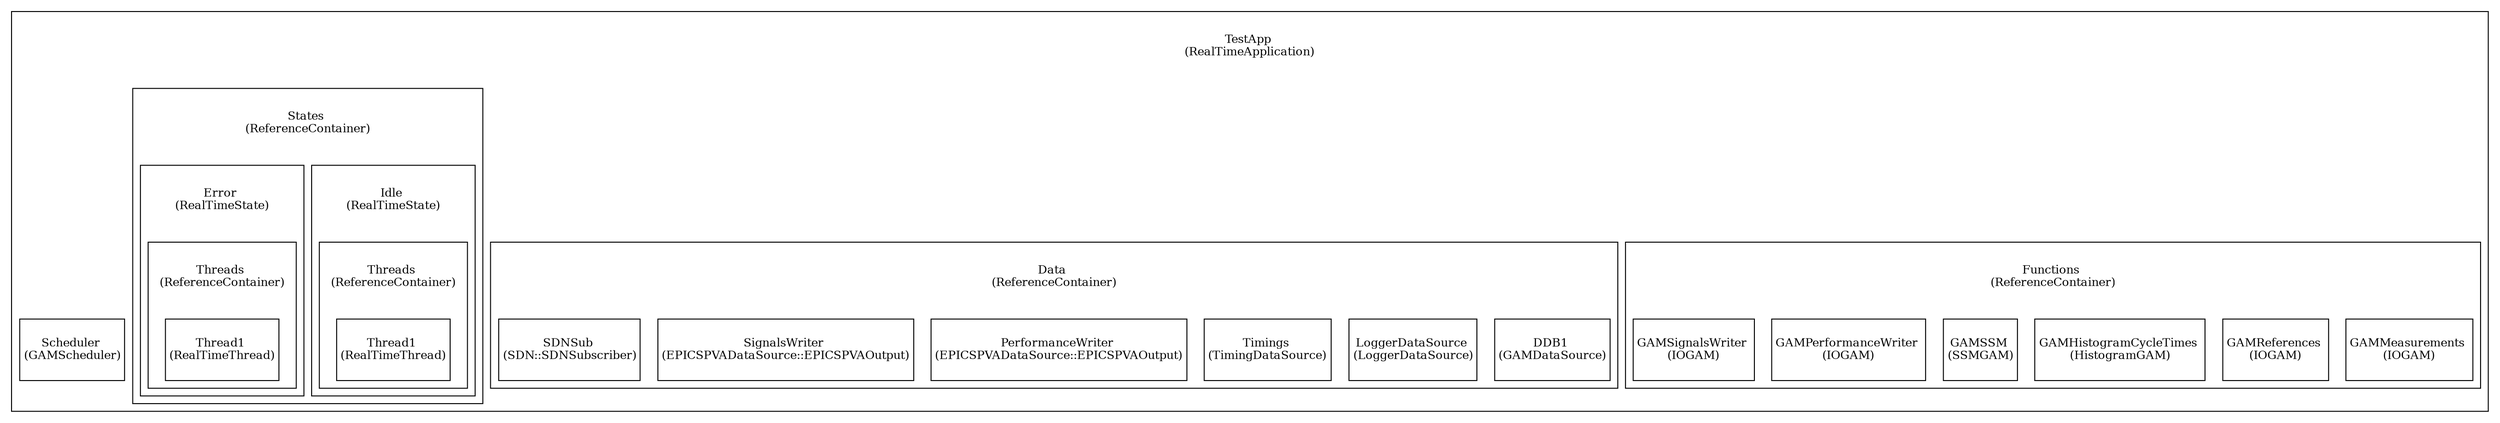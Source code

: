 digraph G {
bgcolor=white
subgraph cluster_TestApp {
label=<<TABLE border="0" cellborder="0"><TR><TD width="60" height="60"><font point-size="12">TestApp <BR/>(RealTimeApplication)</font></TD></TR></TABLE>>
subgraph cluster_TestAppFunctions {
label=<<TABLE border="0" cellborder="0"><TR><TD width="60" height="60"><font point-size="12">Functions <BR/>(ReferenceContainer)</font></TD></TR></TABLE>>
TestAppFunctionsGAMMeasurements [margin=0, shape=box, style=filled, fillcolor=white, color=black,label=<<TABLE border="0" cellborder="0"><TR><TD width="60" height="60"><font point-size="12">GAMMeasurements <BR/>(IOGAM)</font></TD></TR></TABLE>>]
TestAppFunctionsGAMReferences [margin=0, shape=box, style=filled, fillcolor=white, color=black,label=<<TABLE border="0" cellborder="0"><TR><TD width="60" height="60"><font point-size="12">GAMReferences <BR/>(IOGAM)</font></TD></TR></TABLE>>]
TestAppFunctionsGAMHistogramCycleTimes [margin=0, shape=box, style=filled, fillcolor=white, color=black,label=<<TABLE border="0" cellborder="0"><TR><TD width="60" height="60"><font point-size="12">GAMHistogramCycleTimes <BR/>(HistogramGAM)</font></TD></TR></TABLE>>]
TestAppFunctionsGAMSSM [margin=0, shape=box, style=filled, fillcolor=white, color=black,label=<<TABLE border="0" cellborder="0"><TR><TD width="60" height="60"><font point-size="12">GAMSSM <BR/>(SSMGAM)</font></TD></TR></TABLE>>]
TestAppFunctionsGAMPerformanceWriter [margin=0, shape=box, style=filled, fillcolor=white, color=black,label=<<TABLE border="0" cellborder="0"><TR><TD width="60" height="60"><font point-size="12">GAMPerformanceWriter <BR/>(IOGAM)</font></TD></TR></TABLE>>]
TestAppFunctionsGAMSignalsWriter [margin=0, shape=box, style=filled, fillcolor=white, color=black,label=<<TABLE border="0" cellborder="0"><TR><TD width="60" height="60"><font point-size="12">GAMSignalsWriter <BR/>(IOGAM)</font></TD></TR></TABLE>>]
}
subgraph cluster_TestAppData {
label=<<TABLE border="0" cellborder="0"><TR><TD width="60" height="60"><font point-size="12">Data <BR/>(ReferenceContainer)</font></TD></TR></TABLE>>
TestAppDataDDB1 [margin=0, shape=box, style=filled, fillcolor=white, color=black,label=<<TABLE border="0" cellborder="0"><TR><TD width="60" height="60"><font point-size="12">DDB1 <BR/>(GAMDataSource)</font></TD></TR></TABLE>>]
TestAppDataLoggerDataSource [margin=0, shape=box, style=filled, fillcolor=white, color=black,label=<<TABLE border="0" cellborder="0"><TR><TD width="60" height="60"><font point-size="12">LoggerDataSource <BR/>(LoggerDataSource)</font></TD></TR></TABLE>>]
TestAppDataTimings [margin=0, shape=box, style=filled, fillcolor=white, color=black,label=<<TABLE border="0" cellborder="0"><TR><TD width="60" height="60"><font point-size="12">Timings <BR/>(TimingDataSource)</font></TD></TR></TABLE>>]
TestAppDataPerformanceWriter [margin=0, shape=box, style=filled, fillcolor=white, color=black,label=<<TABLE border="0" cellborder="0"><TR><TD width="60" height="60"><font point-size="12">PerformanceWriter <BR/>(EPICSPVADataSource::EPICSPVAOutput)</font></TD></TR></TABLE>>]
TestAppDataSignalsWriter [margin=0, shape=box, style=filled, fillcolor=white, color=black,label=<<TABLE border="0" cellborder="0"><TR><TD width="60" height="60"><font point-size="12">SignalsWriter <BR/>(EPICSPVADataSource::EPICSPVAOutput)</font></TD></TR></TABLE>>]
TestAppDataSDNSub [margin=0, shape=box, style=filled, fillcolor=white, color=black,label=<<TABLE border="0" cellborder="0"><TR><TD width="60" height="60"><font point-size="12">SDNSub <BR/>(SDN::SDNSubscriber)</font></TD></TR></TABLE>>]
}
subgraph cluster_TestAppStates {
label=<<TABLE border="0" cellborder="0"><TR><TD width="60" height="60"><font point-size="12">States <BR/>(ReferenceContainer)</font></TD></TR></TABLE>>
subgraph cluster_TestAppStatesIdle {
label=<<TABLE border="0" cellborder="0"><TR><TD width="60" height="60"><font point-size="12">Idle <BR/>(RealTimeState)</font></TD></TR></TABLE>>
subgraph cluster_TestAppStatesIdleThreads {
label=<<TABLE border="0" cellborder="0"><TR><TD width="60" height="60"><font point-size="12">Threads <BR/>(ReferenceContainer)</font></TD></TR></TABLE>>
TestAppStatesIdleThreadsThread1 [margin=0, shape=box, style=filled, fillcolor=white, color=black,label=<<TABLE border="0" cellborder="0"><TR><TD width="60" height="60"><font point-size="12">Thread1 <BR/>(RealTimeThread)</font></TD></TR></TABLE>>]
}
}
subgraph cluster_TestAppStatesError {
label=<<TABLE border="0" cellborder="0"><TR><TD width="60" height="60"><font point-size="12">Error <BR/>(RealTimeState)</font></TD></TR></TABLE>>
subgraph cluster_TestAppStatesErrorThreads {
label=<<TABLE border="0" cellborder="0"><TR><TD width="60" height="60"><font point-size="12">Threads <BR/>(ReferenceContainer)</font></TD></TR></TABLE>>
TestAppStatesErrorThreadsThread1 [margin=0, shape=box, style=filled, fillcolor=white, color=black,label=<<TABLE border="0" cellborder="0"><TR><TD width="60" height="60"><font point-size="12">Thread1 <BR/>(RealTimeThread)</font></TD></TR></TABLE>>]
}
}
}
TestAppScheduler [margin=0, shape=box, style=filled, fillcolor=white, color=black,label=<<TABLE border="0" cellborder="0"><TR><TD width="60" height="60"><font point-size="12">Scheduler <BR/>(GAMScheduler)</font></TD></TR></TABLE>>]
}
}
